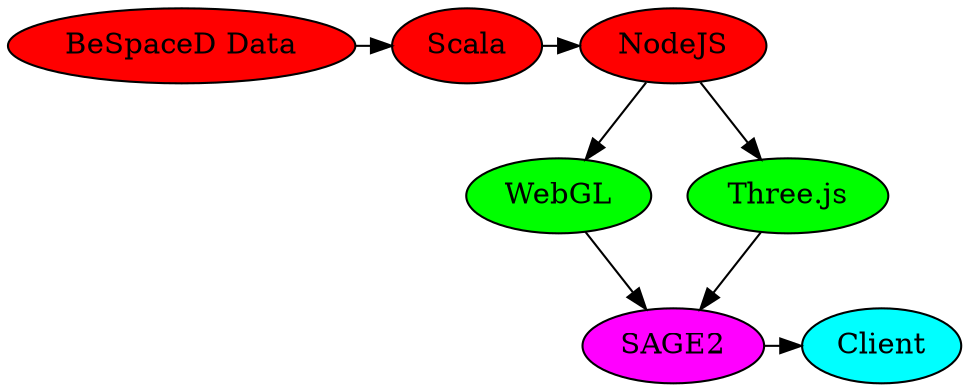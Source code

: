 digraph "3D Data Visualisation" {
    bgcolor=transparent
    {node[style=filled, fillcolor="#FF0000"] BSD Scala NodeJS}
    {node[style=filled, fillcolor="#00FF00"] WebGL Three}
    {node[style=filled, fillcolor="#FF00FF"] SAGE2}
    {node[style=filled, fillcolor="#00FFFF"] Client}
    Three[label="Three.js"]
    BSD[label="BeSpaceD Data"]
    {rank=same; BSD; Scala; NodeJS;}
    {rank=same; WebGL; Three;}
    {rank=same; SAGE2; Client;}
    BSD -> Scala -> NodeJS -> {WebGL Three} -> SAGE2 -> Client
}
